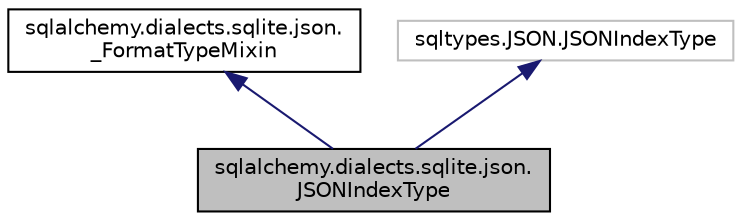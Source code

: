 digraph "sqlalchemy.dialects.sqlite.json.JSONIndexType"
{
 // LATEX_PDF_SIZE
  edge [fontname="Helvetica",fontsize="10",labelfontname="Helvetica",labelfontsize="10"];
  node [fontname="Helvetica",fontsize="10",shape=record];
  Node1 [label="sqlalchemy.dialects.sqlite.json.\lJSONIndexType",height=0.2,width=0.4,color="black", fillcolor="grey75", style="filled", fontcolor="black",tooltip=" "];
  Node2 -> Node1 [dir="back",color="midnightblue",fontsize="10",style="solid",fontname="Helvetica"];
  Node2 [label="sqlalchemy.dialects.sqlite.json.\l_FormatTypeMixin",height=0.2,width=0.4,color="black", fillcolor="white", style="filled",URL="$classsqlalchemy_1_1dialects_1_1sqlite_1_1json_1_1__FormatTypeMixin.html",tooltip=" "];
  Node3 -> Node1 [dir="back",color="midnightblue",fontsize="10",style="solid",fontname="Helvetica"];
  Node3 [label="sqltypes.JSON.JSONIndexType",height=0.2,width=0.4,color="grey75", fillcolor="white", style="filled",tooltip=" "];
}

